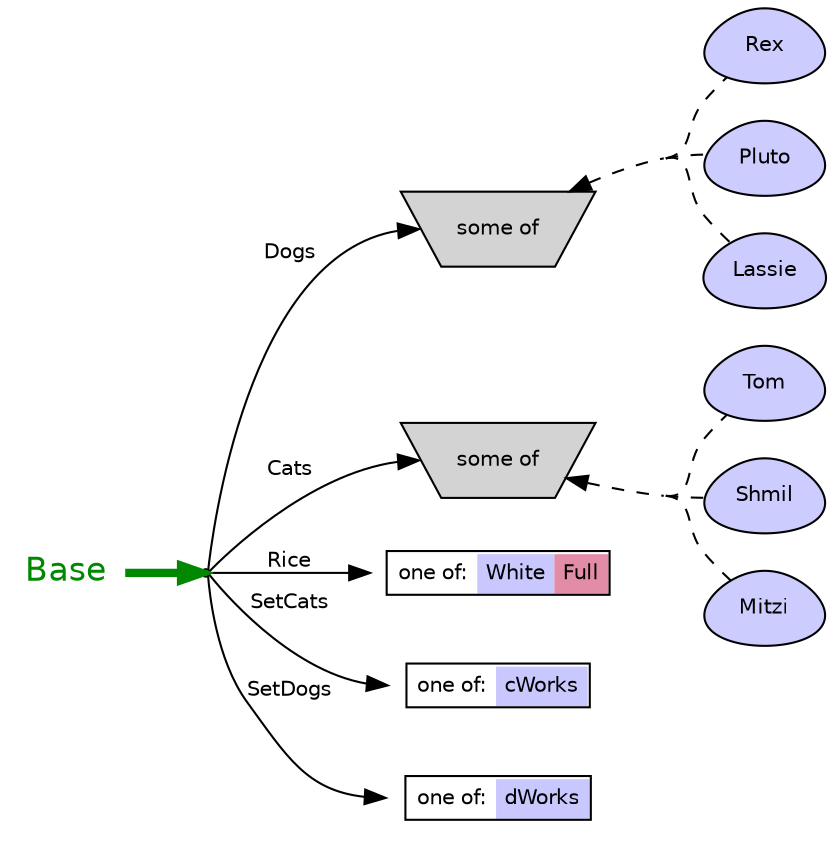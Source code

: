 digraph decisionGraph {
edge [fontname="Helvetica" fontsize="10"]
node [fillcolor="lightgray" style="filled" fontname="Helvetica" fontsize="10"]
rankdir=LR
graph [concentrate=true]

Base[shape="point"]
Dogs[shape="invtrapezium" label="some of"]
Dogs_Rex[label="Rex" shape="egg" fillcolor="#CCCCFF"]
Dogs_Pluto[label="Pluto" shape="egg" fillcolor="#CCCCFF"]
Dogs_Lassie[label="Lassie" shape="egg" fillcolor="#CCCCFF"]
Cats[shape="invtrapezium" label="some of"]
Cats_Tom[label="Tom" shape="egg" fillcolor="#CCCCFF"]
Cats_Shmil[label="Shmil" shape="egg" fillcolor="#CCCCFF"]
Cats_Mitzi[label="Mitzi" shape="egg" fillcolor="#CCCCFF"]
Rice[shape="none" fillcolor="none" label=<<TABLE border="1" cellborder="0" cellspacing="0" cellpadding="4"><TR><TD>one of:</TD><TD BGCOLOR="#c8c8ff">White</TD><TD BGCOLOR="#e38ca7">Full</TD></TR></TABLE>>]
SetCats[shape="none" fillcolor="none" label=<<TABLE border="1" cellborder="0" cellspacing="0" cellpadding="4"><TR><TD>one of:</TD><TD BGCOLOR="#c8c8ff">cWorks</TD></TR></TABLE>>]
SetDogs[shape="none" fillcolor="none" label=<<TABLE border="1" cellborder="0" cellspacing="0" cellpadding="4"><TR><TD>one of:</TD><TD BGCOLOR="#c8c8ff">dWorks</TD></TR></TABLE>>]
Base -> Dogs:w [label="Dogs"]
Dogs -> Dogs_Rex[ dir="back" style="dashed"]
Dogs -> Dogs_Pluto[ dir="back" style="dashed"]
Dogs -> Dogs_Lassie[ dir="back" style="dashed"]
Base -> Cats:w [label="Cats"]
Cats -> Cats_Tom[ dir="back" style="dashed"]
Cats -> Cats_Shmil[ dir="back" style="dashed"]
Cats -> Cats_Mitzi[ dir="back" style="dashed"]
Base -> Rice:w [label="Rice"]
Base -> SetCats:w [label="SetCats"]
Base -> SetDogs:w [label="SetDogs"]
start[ fillcolor="transparent" shape="none" fontcolor="#008800" fontsize="16" label="Base" ]
start -> Base[ penwidth="4.0" color="#008800" ]
{rank=source; start}
}
